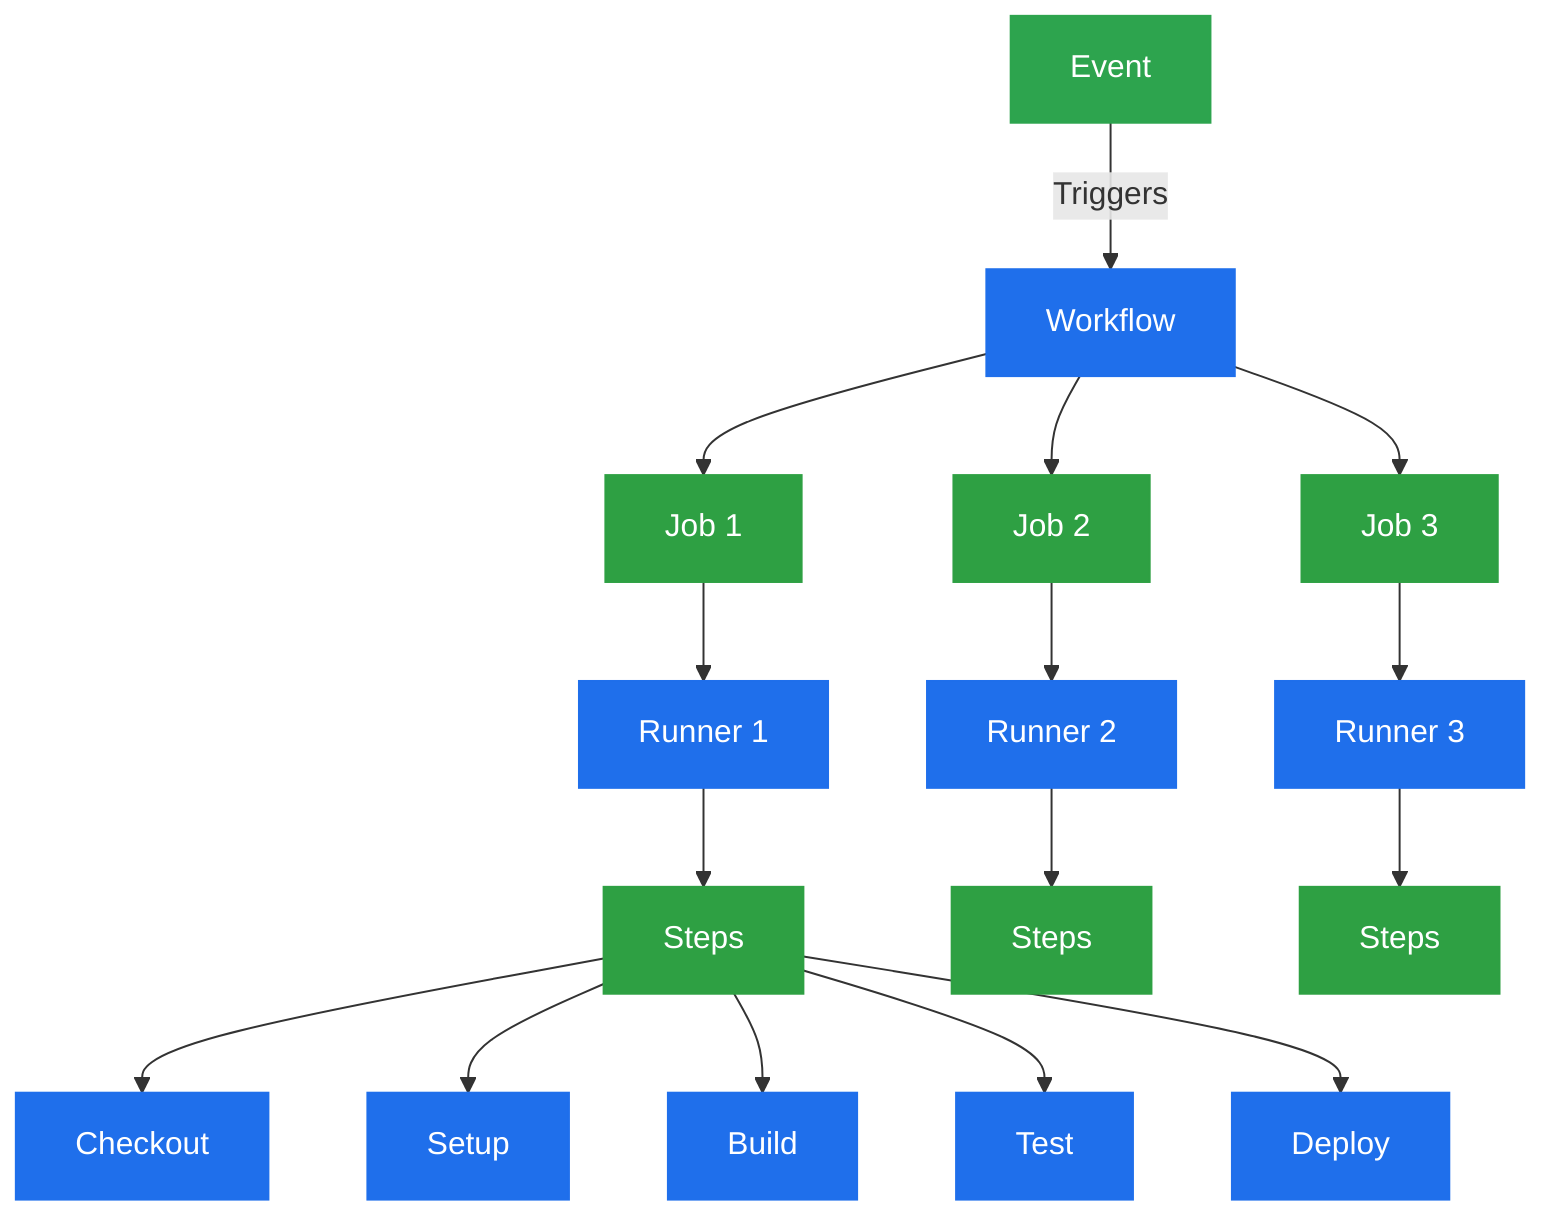 graph TD
    A[Event] -->|Triggers| B[Workflow]
    B --> C[Job 1]
    B --> D[Job 2]
    B --> E[Job 3]
    C --> F[Runner 1]
    D --> G[Runner 2]
    E --> H[Runner 3]
    F --> I[Steps]
    G --> J[Steps]
    H --> K[Steps]
    I --> L[Checkout]
    I --> M[Setup]
    I --> N[Build]
    I --> O[Test]
    I --> P[Deploy]

    style A fill:#2da44e,stroke:#2da44e,color:white
    style B fill:#1f6feb,stroke:#1f6feb,color:white
    style C fill:#2ea043,stroke:#2ea043,color:white
    style D fill:#2ea043,stroke:#2ea043,color:white
    style E fill:#2ea043,stroke:#2ea043,color:white
    style F fill:#1f6feb,stroke:#1f6feb,color:white
    style G fill:#1f6feb,stroke:#1f6feb,color:white
    style H fill:#1f6feb,stroke:#1f6feb,color:white
    style I fill:#2ea043,stroke:#2ea043,color:white
    style J fill:#2ea043,stroke:#2ea043,color:white
    style K fill:#2ea043,stroke:#2ea043,color:white
    style L fill:#1f6feb,stroke:#1f6feb,color:white
    style M fill:#1f6feb,stroke:#1f6feb,color:white
    style N fill:#1f6feb,stroke:#1f6feb,color:white
    style O fill:#1f6feb,stroke:#1f6feb,color:white
    style P fill:#1f6feb,stroke:#1f6feb,color:white